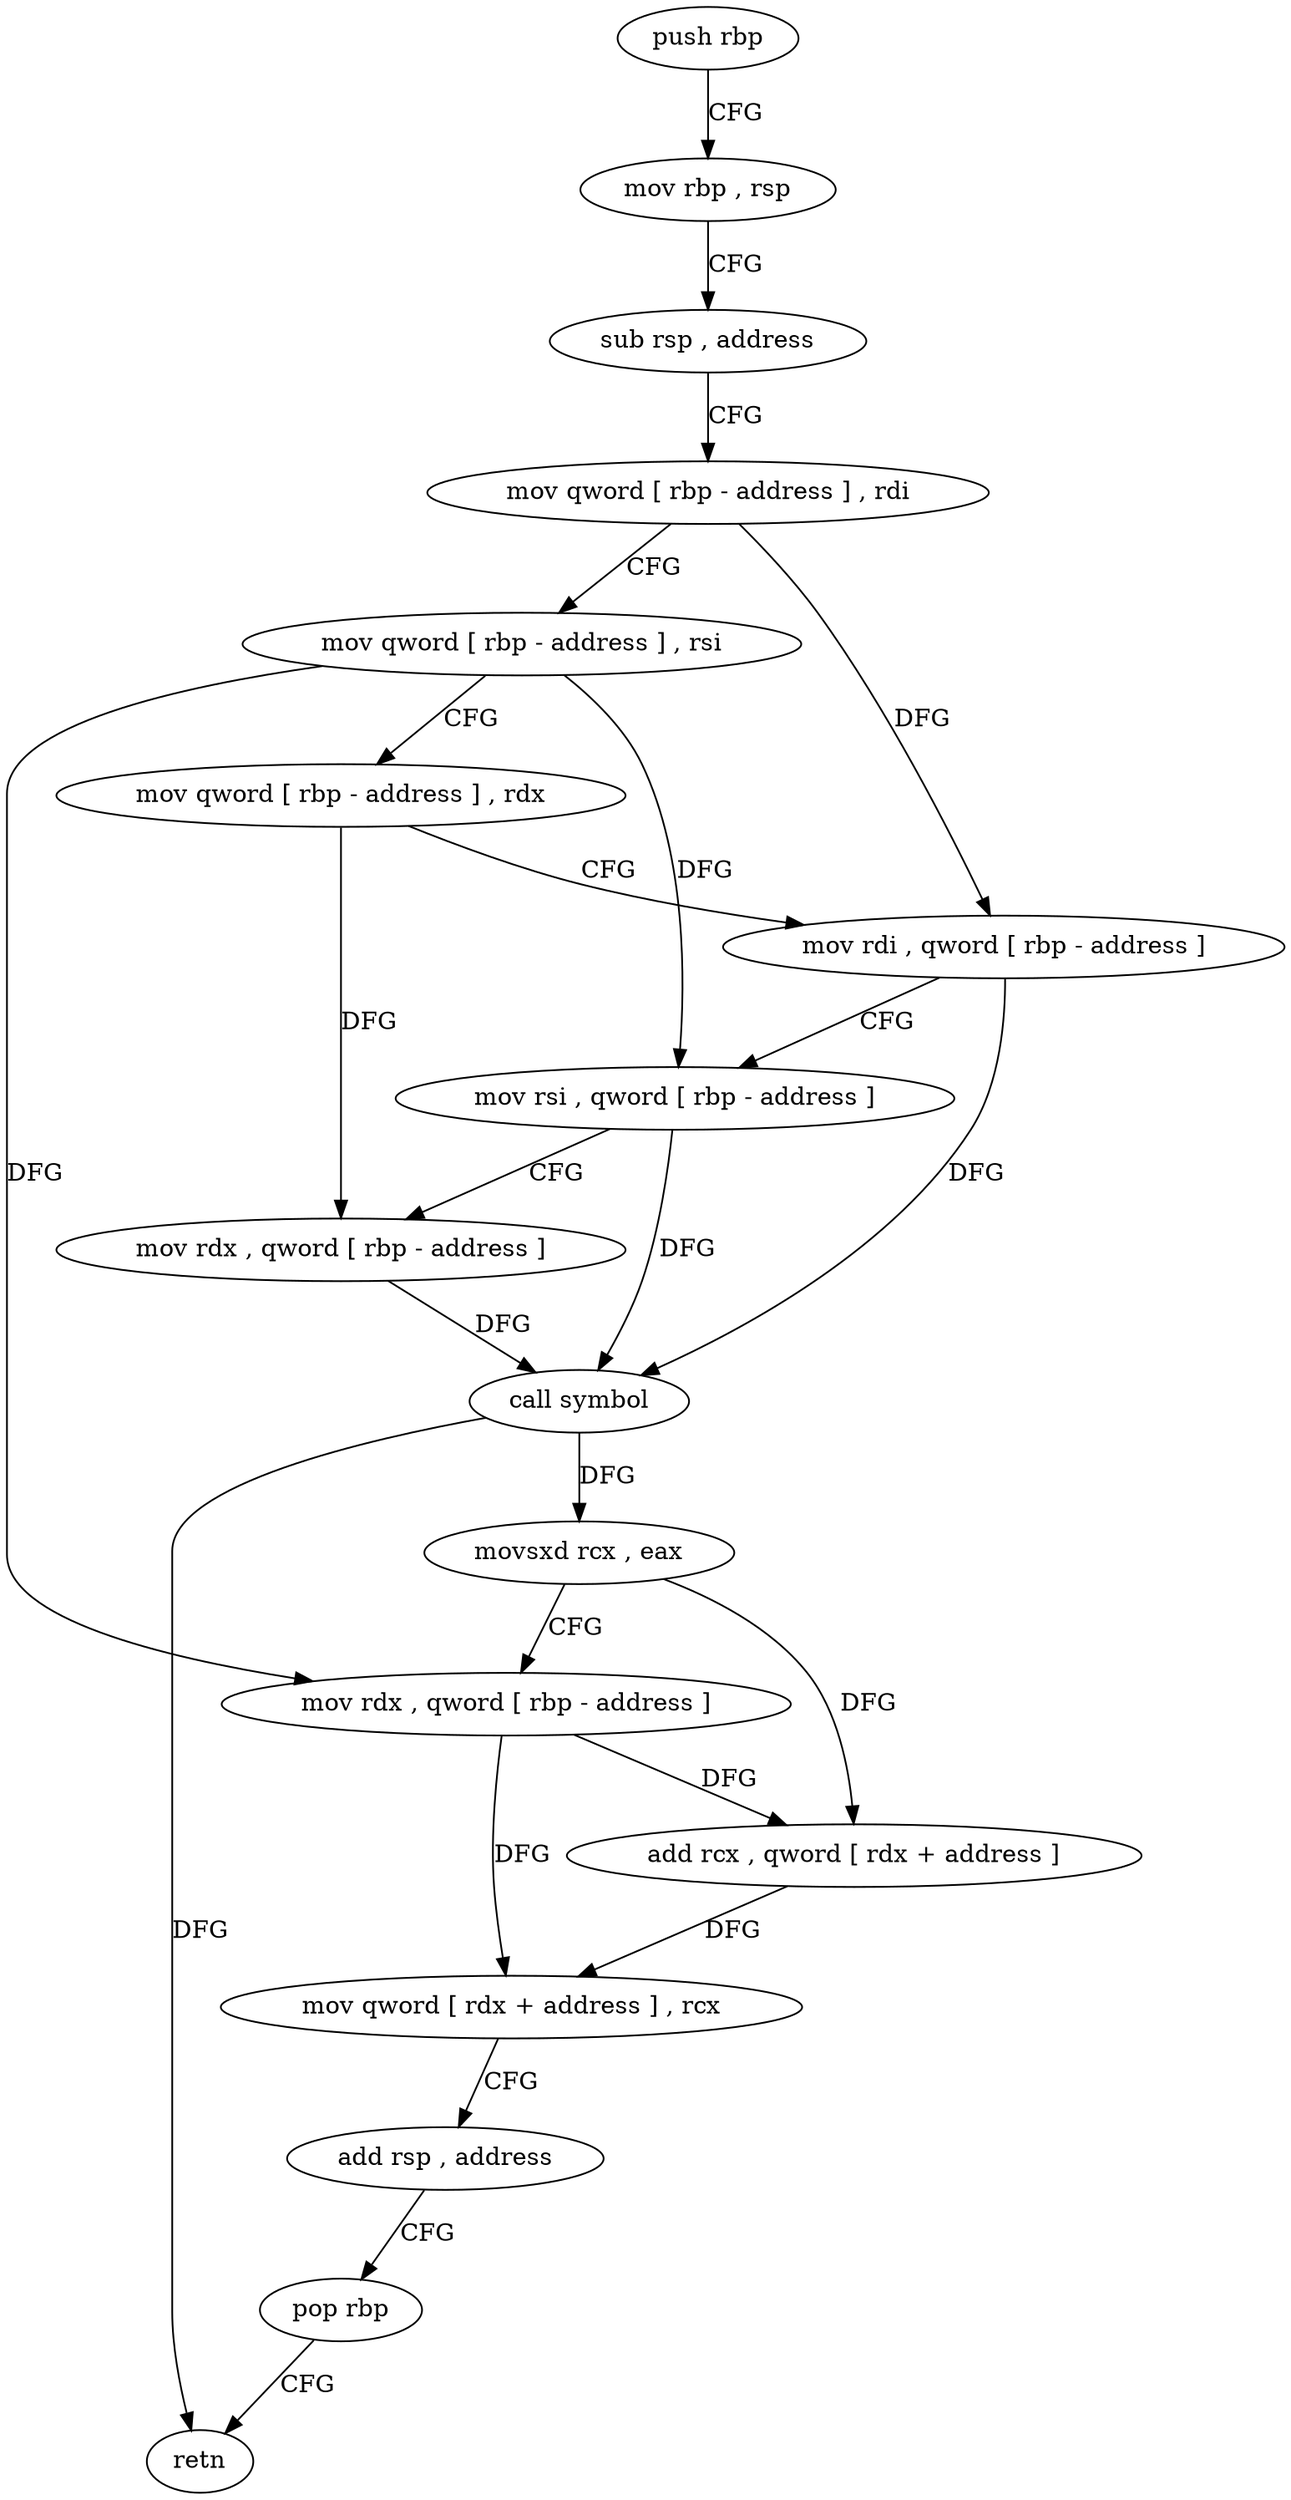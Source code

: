 digraph "func" {
"4245536" [label = "push rbp" ]
"4245537" [label = "mov rbp , rsp" ]
"4245540" [label = "sub rsp , address" ]
"4245544" [label = "mov qword [ rbp - address ] , rdi" ]
"4245548" [label = "mov qword [ rbp - address ] , rsi" ]
"4245552" [label = "mov qword [ rbp - address ] , rdx" ]
"4245556" [label = "mov rdi , qword [ rbp - address ]" ]
"4245560" [label = "mov rsi , qword [ rbp - address ]" ]
"4245564" [label = "mov rdx , qword [ rbp - address ]" ]
"4245568" [label = "call symbol" ]
"4245573" [label = "movsxd rcx , eax" ]
"4245576" [label = "mov rdx , qword [ rbp - address ]" ]
"4245580" [label = "add rcx , qword [ rdx + address ]" ]
"4245584" [label = "mov qword [ rdx + address ] , rcx" ]
"4245588" [label = "add rsp , address" ]
"4245592" [label = "pop rbp" ]
"4245593" [label = "retn" ]
"4245536" -> "4245537" [ label = "CFG" ]
"4245537" -> "4245540" [ label = "CFG" ]
"4245540" -> "4245544" [ label = "CFG" ]
"4245544" -> "4245548" [ label = "CFG" ]
"4245544" -> "4245556" [ label = "DFG" ]
"4245548" -> "4245552" [ label = "CFG" ]
"4245548" -> "4245560" [ label = "DFG" ]
"4245548" -> "4245576" [ label = "DFG" ]
"4245552" -> "4245556" [ label = "CFG" ]
"4245552" -> "4245564" [ label = "DFG" ]
"4245556" -> "4245560" [ label = "CFG" ]
"4245556" -> "4245568" [ label = "DFG" ]
"4245560" -> "4245564" [ label = "CFG" ]
"4245560" -> "4245568" [ label = "DFG" ]
"4245564" -> "4245568" [ label = "DFG" ]
"4245568" -> "4245573" [ label = "DFG" ]
"4245568" -> "4245593" [ label = "DFG" ]
"4245573" -> "4245576" [ label = "CFG" ]
"4245573" -> "4245580" [ label = "DFG" ]
"4245576" -> "4245580" [ label = "DFG" ]
"4245576" -> "4245584" [ label = "DFG" ]
"4245580" -> "4245584" [ label = "DFG" ]
"4245584" -> "4245588" [ label = "CFG" ]
"4245588" -> "4245592" [ label = "CFG" ]
"4245592" -> "4245593" [ label = "CFG" ]
}
